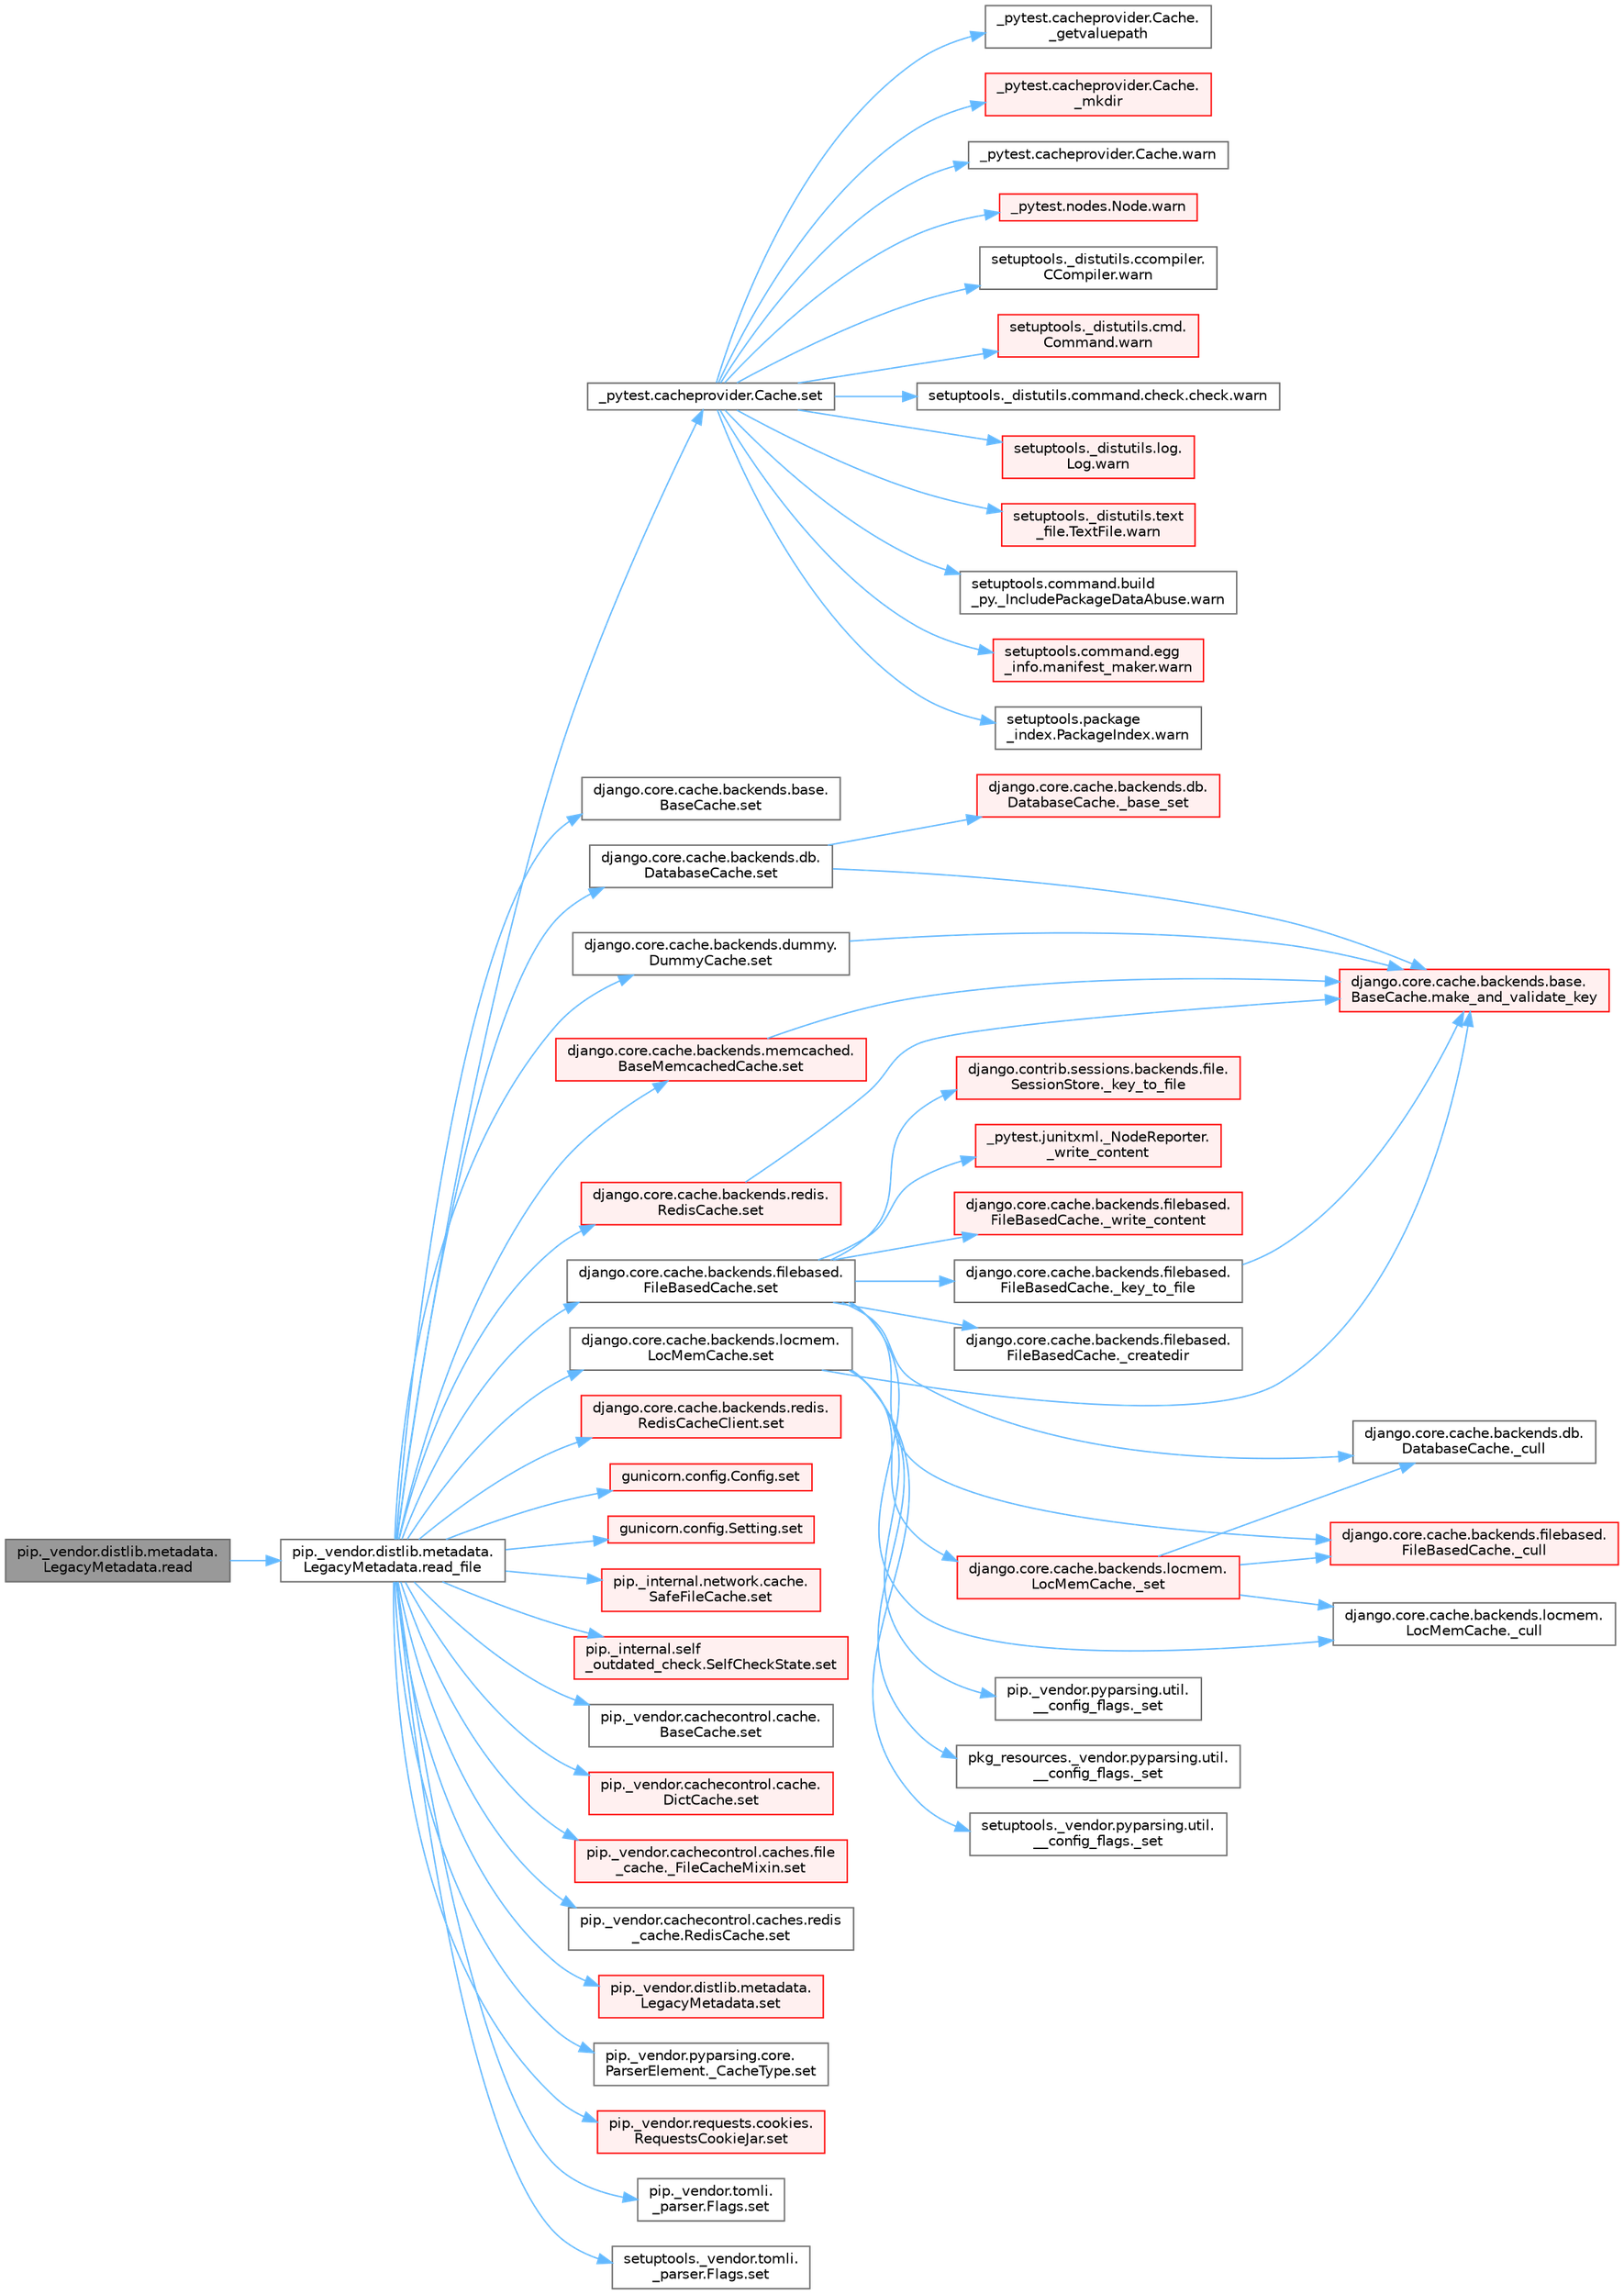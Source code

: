 digraph "pip._vendor.distlib.metadata.LegacyMetadata.read"
{
 // LATEX_PDF_SIZE
  bgcolor="transparent";
  edge [fontname=Helvetica,fontsize=10,labelfontname=Helvetica,labelfontsize=10];
  node [fontname=Helvetica,fontsize=10,shape=box,height=0.2,width=0.4];
  rankdir="LR";
  Node1 [id="Node000001",label="pip._vendor.distlib.metadata.\lLegacyMetadata.read",height=0.2,width=0.4,color="gray40", fillcolor="grey60", style="filled", fontcolor="black",tooltip=" "];
  Node1 -> Node2 [id="edge1_Node000001_Node000002",color="steelblue1",style="solid",tooltip=" "];
  Node2 [id="Node000002",label="pip._vendor.distlib.metadata.\lLegacyMetadata.read_file",height=0.2,width=0.4,color="grey40", fillcolor="white", style="filled",URL="$classpip_1_1__vendor_1_1distlib_1_1metadata_1_1_legacy_metadata.html#ab45a644b4204b8e049a9584d0be7193e",tooltip=" "];
  Node2 -> Node3 [id="edge2_Node000002_Node000003",color="steelblue1",style="solid",tooltip=" "];
  Node3 [id="Node000003",label="_pytest.cacheprovider.Cache.set",height=0.2,width=0.4,color="grey40", fillcolor="white", style="filled",URL="$class__pytest_1_1cacheprovider_1_1_cache.html#a4eb62533f65d7495fe5afb7a3f9bd540",tooltip=" "];
  Node3 -> Node4 [id="edge3_Node000003_Node000004",color="steelblue1",style="solid",tooltip=" "];
  Node4 [id="Node000004",label="_pytest.cacheprovider.Cache.\l_getvaluepath",height=0.2,width=0.4,color="grey40", fillcolor="white", style="filled",URL="$class__pytest_1_1cacheprovider_1_1_cache.html#aca5b00596e035a1b2ac1f388cd4a4a29",tooltip=" "];
  Node3 -> Node5 [id="edge4_Node000003_Node000005",color="steelblue1",style="solid",tooltip=" "];
  Node5 [id="Node000005",label="_pytest.cacheprovider.Cache.\l_mkdir",height=0.2,width=0.4,color="red", fillcolor="#FFF0F0", style="filled",URL="$class__pytest_1_1cacheprovider_1_1_cache.html#a31eb305d7d729d8b0bcfced31b966b3d",tooltip=" "];
  Node3 -> Node7 [id="edge5_Node000003_Node000007",color="steelblue1",style="solid",tooltip=" "];
  Node7 [id="Node000007",label="_pytest.cacheprovider.Cache.warn",height=0.2,width=0.4,color="grey40", fillcolor="white", style="filled",URL="$class__pytest_1_1cacheprovider_1_1_cache.html#a59056dfff8733ba939dfd3caf3bb00da",tooltip=" "];
  Node3 -> Node8 [id="edge6_Node000003_Node000008",color="steelblue1",style="solid",tooltip=" "];
  Node8 [id="Node000008",label="_pytest.nodes.Node.warn",height=0.2,width=0.4,color="red", fillcolor="#FFF0F0", style="filled",URL="$class__pytest_1_1nodes_1_1_node.html#a5d6333688a90229efb19e6f63b7b0746",tooltip=" "];
  Node3 -> Node10 [id="edge7_Node000003_Node000010",color="steelblue1",style="solid",tooltip=" "];
  Node10 [id="Node000010",label="setuptools._distutils.ccompiler.\lCCompiler.warn",height=0.2,width=0.4,color="grey40", fillcolor="white", style="filled",URL="$classsetuptools_1_1__distutils_1_1ccompiler_1_1_c_compiler.html#aa4c042a5eb67090857a45c4c044f8459",tooltip=" "];
  Node3 -> Node11 [id="edge8_Node000003_Node000011",color="steelblue1",style="solid",tooltip=" "];
  Node11 [id="Node000011",label="setuptools._distutils.cmd.\lCommand.warn",height=0.2,width=0.4,color="red", fillcolor="#FFF0F0", style="filled",URL="$classsetuptools_1_1__distutils_1_1cmd_1_1_command.html#af431bbcd05b47396a4a55e5922c8445f",tooltip=" "];
  Node3 -> Node14 [id="edge9_Node000003_Node000014",color="steelblue1",style="solid",tooltip=" "];
  Node14 [id="Node000014",label="setuptools._distutils.command.check.check.warn",height=0.2,width=0.4,color="grey40", fillcolor="white", style="filled",URL="$classsetuptools_1_1__distutils_1_1command_1_1check_1_1check.html#a7bc88f730622998fe245e294139d1eaa",tooltip=" "];
  Node3 -> Node15 [id="edge10_Node000003_Node000015",color="steelblue1",style="solid",tooltip=" "];
  Node15 [id="Node000015",label="setuptools._distutils.log.\lLog.warn",height=0.2,width=0.4,color="red", fillcolor="#FFF0F0", style="filled",URL="$classsetuptools_1_1__distutils_1_1log_1_1_log.html#a4862cf2d8dd78b9dce7ffb040c2a1aa7",tooltip=" "];
  Node3 -> Node18 [id="edge11_Node000003_Node000018",color="steelblue1",style="solid",tooltip=" "];
  Node18 [id="Node000018",label="setuptools._distutils.text\l_file.TextFile.warn",height=0.2,width=0.4,color="red", fillcolor="#FFF0F0", style="filled",URL="$classsetuptools_1_1__distutils_1_1text__file_1_1_text_file.html#ab97caf0fc8dbcc16f777bd99180a63ad",tooltip=" "];
  Node3 -> Node3944 [id="edge12_Node000003_Node003944",color="steelblue1",style="solid",tooltip=" "];
  Node3944 [id="Node003944",label="setuptools.command.build\l_py._IncludePackageDataAbuse.warn",height=0.2,width=0.4,color="grey40", fillcolor="white", style="filled",URL="$classsetuptools_1_1command_1_1build__py_1_1___include_package_data_abuse.html#ad4a7f921ff2f93b6129e23fbfdb3a697",tooltip=" "];
  Node3 -> Node3945 [id="edge13_Node000003_Node003945",color="steelblue1",style="solid",tooltip=" "];
  Node3945 [id="Node003945",label="setuptools.command.egg\l_info.manifest_maker.warn",height=0.2,width=0.4,color="red", fillcolor="#FFF0F0", style="filled",URL="$classsetuptools_1_1command_1_1egg__info_1_1manifest__maker.html#a1aa507c687db71e0210b2520d8e7d3c2",tooltip=" "];
  Node3 -> Node3947 [id="edge14_Node000003_Node003947",color="steelblue1",style="solid",tooltip=" "];
  Node3947 [id="Node003947",label="setuptools.package\l_index.PackageIndex.warn",height=0.2,width=0.4,color="grey40", fillcolor="white", style="filled",URL="$classsetuptools_1_1package__index_1_1_package_index.html#afcea3240133b78667f88e7155ea310d1",tooltip=" "];
  Node2 -> Node2446 [id="edge15_Node000002_Node002446",color="steelblue1",style="solid",tooltip=" "];
  Node2446 [id="Node002446",label="django.core.cache.backends.base.\lBaseCache.set",height=0.2,width=0.4,color="grey40", fillcolor="white", style="filled",URL="$classdjango_1_1core_1_1cache_1_1backends_1_1base_1_1_base_cache.html#a4b0043ba43a5d75fb2854947f6e8736c",tooltip=" "];
  Node2 -> Node2447 [id="edge16_Node000002_Node002447",color="steelblue1",style="solid",tooltip=" "];
  Node2447 [id="Node002447",label="django.core.cache.backends.db.\lDatabaseCache.set",height=0.2,width=0.4,color="grey40", fillcolor="white", style="filled",URL="$classdjango_1_1core_1_1cache_1_1backends_1_1db_1_1_database_cache.html#af7feb1b77937214a7d9b5698e4e0bb29",tooltip=" "];
  Node2447 -> Node2431 [id="edge17_Node002447_Node002431",color="steelblue1",style="solid",tooltip=" "];
  Node2431 [id="Node002431",label="django.core.cache.backends.db.\lDatabaseCache._base_set",height=0.2,width=0.4,color="red", fillcolor="#FFF0F0", style="filled",URL="$classdjango_1_1core_1_1cache_1_1backends_1_1db_1_1_database_cache.html#a5a74e2110e88f8da063c0d32789104ab",tooltip=" "];
  Node2447 -> Node1471 [id="edge18_Node002447_Node001471",color="steelblue1",style="solid",tooltip=" "];
  Node1471 [id="Node001471",label="django.core.cache.backends.base.\lBaseCache.make_and_validate_key",height=0.2,width=0.4,color="red", fillcolor="#FFF0F0", style="filled",URL="$classdjango_1_1core_1_1cache_1_1backends_1_1base_1_1_base_cache.html#a167e3a6c65f782f011f4a0f4da30d4f5",tooltip=" "];
  Node2 -> Node2448 [id="edge19_Node000002_Node002448",color="steelblue1",style="solid",tooltip=" "];
  Node2448 [id="Node002448",label="django.core.cache.backends.dummy.\lDummyCache.set",height=0.2,width=0.4,color="grey40", fillcolor="white", style="filled",URL="$classdjango_1_1core_1_1cache_1_1backends_1_1dummy_1_1_dummy_cache.html#a60c9c882b0d1e6581511e5e9b0cf96db",tooltip=" "];
  Node2448 -> Node1471 [id="edge20_Node002448_Node001471",color="steelblue1",style="solid",tooltip=" "];
  Node2 -> Node2449 [id="edge21_Node000002_Node002449",color="steelblue1",style="solid",tooltip=" "];
  Node2449 [id="Node002449",label="django.core.cache.backends.filebased.\lFileBasedCache.set",height=0.2,width=0.4,color="grey40", fillcolor="white", style="filled",URL="$classdjango_1_1core_1_1cache_1_1backends_1_1filebased_1_1_file_based_cache.html#a7c5292a9ab120424eeaf5fe254366ca6",tooltip=" "];
  Node2449 -> Node2450 [id="edge22_Node002449_Node002450",color="steelblue1",style="solid",tooltip=" "];
  Node2450 [id="Node002450",label="django.core.cache.backends.filebased.\lFileBasedCache._createdir",height=0.2,width=0.4,color="grey40", fillcolor="white", style="filled",URL="$classdjango_1_1core_1_1cache_1_1backends_1_1filebased_1_1_file_based_cache.html#a5ec37da3ae96c451cc5c7664c9ccabe3",tooltip=" "];
  Node2449 -> Node2451 [id="edge23_Node002449_Node002451",color="steelblue1",style="solid",tooltip=" "];
  Node2451 [id="Node002451",label="django.core.cache.backends.db.\lDatabaseCache._cull",height=0.2,width=0.4,color="grey40", fillcolor="white", style="filled",URL="$classdjango_1_1core_1_1cache_1_1backends_1_1db_1_1_database_cache.html#aa15e44e5973a8fad001f46aad9b2d4e0",tooltip=" "];
  Node2449 -> Node2452 [id="edge24_Node002449_Node002452",color="steelblue1",style="solid",tooltip=" "];
  Node2452 [id="Node002452",label="django.core.cache.backends.filebased.\lFileBasedCache._cull",height=0.2,width=0.4,color="red", fillcolor="#FFF0F0", style="filled",URL="$classdjango_1_1core_1_1cache_1_1backends_1_1filebased_1_1_file_based_cache.html#a5f5e2fa59f6f2443425bdb270d4830da",tooltip=" "];
  Node2449 -> Node2454 [id="edge25_Node002449_Node002454",color="steelblue1",style="solid",tooltip=" "];
  Node2454 [id="Node002454",label="django.core.cache.backends.locmem.\lLocMemCache._cull",height=0.2,width=0.4,color="grey40", fillcolor="white", style="filled",URL="$classdjango_1_1core_1_1cache_1_1backends_1_1locmem_1_1_loc_mem_cache.html#adf2164454ea6cd90cb637564c5214357",tooltip=" "];
  Node2449 -> Node1477 [id="edge26_Node002449_Node001477",color="steelblue1",style="solid",tooltip=" "];
  Node1477 [id="Node001477",label="django.contrib.sessions.backends.file.\lSessionStore._key_to_file",height=0.2,width=0.4,color="red", fillcolor="#FFF0F0", style="filled",URL="$classdjango_1_1contrib_1_1sessions_1_1backends_1_1file_1_1_session_store.html#a88358e39efe75a4622d40b1102e67f93",tooltip=" "];
  Node2449 -> Node2442 [id="edge27_Node002449_Node002442",color="steelblue1",style="solid",tooltip=" "];
  Node2442 [id="Node002442",label="django.core.cache.backends.filebased.\lFileBasedCache._key_to_file",height=0.2,width=0.4,color="grey40", fillcolor="white", style="filled",URL="$classdjango_1_1core_1_1cache_1_1backends_1_1filebased_1_1_file_based_cache.html#a609a352ed94a630e0195ea562de545da",tooltip=" "];
  Node2442 -> Node1471 [id="edge28_Node002442_Node001471",color="steelblue1",style="solid",tooltip=" "];
  Node2449 -> Node2455 [id="edge29_Node002449_Node002455",color="steelblue1",style="solid",tooltip=" "];
  Node2455 [id="Node002455",label="_pytest.junitxml._NodeReporter.\l_write_content",height=0.2,width=0.4,color="red", fillcolor="#FFF0F0", style="filled",URL="$class__pytest_1_1junitxml_1_1___node_reporter.html#aa537797e0840b2d523cf1eb44f5c1bad",tooltip=" "];
  Node2449 -> Node2480 [id="edge30_Node002449_Node002480",color="steelblue1",style="solid",tooltip=" "];
  Node2480 [id="Node002480",label="django.core.cache.backends.filebased.\lFileBasedCache._write_content",height=0.2,width=0.4,color="red", fillcolor="#FFF0F0", style="filled",URL="$classdjango_1_1core_1_1cache_1_1backends_1_1filebased_1_1_file_based_cache.html#a86b29921d0ce2457dc0a7a6beaa6fddd",tooltip=" "];
  Node2 -> Node2481 [id="edge31_Node000002_Node002481",color="steelblue1",style="solid",tooltip=" "];
  Node2481 [id="Node002481",label="django.core.cache.backends.locmem.\lLocMemCache.set",height=0.2,width=0.4,color="grey40", fillcolor="white", style="filled",URL="$classdjango_1_1core_1_1cache_1_1backends_1_1locmem_1_1_loc_mem_cache.html#a257e45a1dc910ee163a95cabdb410e9e",tooltip=" "];
  Node2481 -> Node2482 [id="edge32_Node002481_Node002482",color="steelblue1",style="solid",tooltip=" "];
  Node2482 [id="Node002482",label="django.core.cache.backends.locmem.\lLocMemCache._set",height=0.2,width=0.4,color="red", fillcolor="#FFF0F0", style="filled",URL="$classdjango_1_1core_1_1cache_1_1backends_1_1locmem_1_1_loc_mem_cache.html#ab9cee357e6913c83895c5a3ac3690f44",tooltip=" "];
  Node2482 -> Node2451 [id="edge33_Node002482_Node002451",color="steelblue1",style="solid",tooltip=" "];
  Node2482 -> Node2452 [id="edge34_Node002482_Node002452",color="steelblue1",style="solid",tooltip=" "];
  Node2482 -> Node2454 [id="edge35_Node002482_Node002454",color="steelblue1",style="solid",tooltip=" "];
  Node2481 -> Node2483 [id="edge36_Node002481_Node002483",color="steelblue1",style="solid",tooltip=" "];
  Node2483 [id="Node002483",label="pip._vendor.pyparsing.util.\l__config_flags._set",height=0.2,width=0.4,color="grey40", fillcolor="white", style="filled",URL="$classpip_1_1__vendor_1_1pyparsing_1_1util_1_1____config__flags.html#a9a5f15bcdf50a4452a6868c2be4213c8",tooltip=" "];
  Node2481 -> Node2484 [id="edge37_Node002481_Node002484",color="steelblue1",style="solid",tooltip=" "];
  Node2484 [id="Node002484",label="pkg_resources._vendor.pyparsing.util.\l__config_flags._set",height=0.2,width=0.4,color="grey40", fillcolor="white", style="filled",URL="$classpkg__resources_1_1__vendor_1_1pyparsing_1_1util_1_1____config__flags.html#a17c6ff3fd9993ee1aa6c6d11900b60b3",tooltip=" "];
  Node2481 -> Node2485 [id="edge38_Node002481_Node002485",color="steelblue1",style="solid",tooltip=" "];
  Node2485 [id="Node002485",label="setuptools._vendor.pyparsing.util.\l__config_flags._set",height=0.2,width=0.4,color="grey40", fillcolor="white", style="filled",URL="$classsetuptools_1_1__vendor_1_1pyparsing_1_1util_1_1____config__flags.html#a14fbf249c25e5c16c8ab110b72e2fe68",tooltip=" "];
  Node2481 -> Node1471 [id="edge39_Node002481_Node001471",color="steelblue1",style="solid",tooltip=" "];
  Node2 -> Node2486 [id="edge40_Node000002_Node002486",color="steelblue1",style="solid",tooltip=" "];
  Node2486 [id="Node002486",label="django.core.cache.backends.memcached.\lBaseMemcachedCache.set",height=0.2,width=0.4,color="red", fillcolor="#FFF0F0", style="filled",URL="$classdjango_1_1core_1_1cache_1_1backends_1_1memcached_1_1_base_memcached_cache.html#a68a6d2285de9be70c8ab56944733c2c1",tooltip=" "];
  Node2486 -> Node1471 [id="edge41_Node002486_Node001471",color="steelblue1",style="solid",tooltip=" "];
  Node2 -> Node2487 [id="edge42_Node000002_Node002487",color="steelblue1",style="solid",tooltip=" "];
  Node2487 [id="Node002487",label="django.core.cache.backends.redis.\lRedisCache.set",height=0.2,width=0.4,color="red", fillcolor="#FFF0F0", style="filled",URL="$classdjango_1_1core_1_1cache_1_1backends_1_1redis_1_1_redis_cache.html#a76b6bcb5134592037c3749b97553f175",tooltip=" "];
  Node2487 -> Node1471 [id="edge43_Node002487_Node001471",color="steelblue1",style="solid",tooltip=" "];
  Node2 -> Node2488 [id="edge44_Node000002_Node002488",color="steelblue1",style="solid",tooltip=" "];
  Node2488 [id="Node002488",label="django.core.cache.backends.redis.\lRedisCacheClient.set",height=0.2,width=0.4,color="red", fillcolor="#FFF0F0", style="filled",URL="$classdjango_1_1core_1_1cache_1_1backends_1_1redis_1_1_redis_cache_client.html#a2cafaaab54553f9af5555d14eb41655b",tooltip=" "];
  Node2 -> Node2489 [id="edge45_Node000002_Node002489",color="steelblue1",style="solid",tooltip=" "];
  Node2489 [id="Node002489",label="gunicorn.config.Config.set",height=0.2,width=0.4,color="red", fillcolor="#FFF0F0", style="filled",URL="$classgunicorn_1_1config_1_1_config.html#a3f128be027e2915b7114f240157b494a",tooltip=" "];
  Node2 -> Node2490 [id="edge46_Node000002_Node002490",color="steelblue1",style="solid",tooltip=" "];
  Node2490 [id="Node002490",label="gunicorn.config.Setting.set",height=0.2,width=0.4,color="red", fillcolor="#FFF0F0", style="filled",URL="$classgunicorn_1_1config_1_1_setting.html#a4111a372045bc756ea099313acdf8356",tooltip=" "];
  Node2 -> Node2491 [id="edge47_Node000002_Node002491",color="steelblue1",style="solid",tooltip=" "];
  Node2491 [id="Node002491",label="pip._internal.network.cache.\lSafeFileCache.set",height=0.2,width=0.4,color="red", fillcolor="#FFF0F0", style="filled",URL="$classpip_1_1__internal_1_1network_1_1cache_1_1_safe_file_cache.html#a9f3b2e9f928775e5e043eb0b2fff5e7e",tooltip=" "];
  Node2 -> Node2492 [id="edge48_Node000002_Node002492",color="steelblue1",style="solid",tooltip=" "];
  Node2492 [id="Node002492",label="pip._internal.self\l_outdated_check.SelfCheckState.set",height=0.2,width=0.4,color="red", fillcolor="#FFF0F0", style="filled",URL="$classpip_1_1__internal_1_1self__outdated__check_1_1_self_check_state.html#a55c46d43fafb478c954cc8eebefa1d3d",tooltip=" "];
  Node2 -> Node2493 [id="edge49_Node000002_Node002493",color="steelblue1",style="solid",tooltip=" "];
  Node2493 [id="Node002493",label="pip._vendor.cachecontrol.cache.\lBaseCache.set",height=0.2,width=0.4,color="grey40", fillcolor="white", style="filled",URL="$classpip_1_1__vendor_1_1cachecontrol_1_1cache_1_1_base_cache.html#a106ca80629a1d69ad384fdddb00afc3d",tooltip=" "];
  Node2 -> Node2494 [id="edge50_Node000002_Node002494",color="steelblue1",style="solid",tooltip=" "];
  Node2494 [id="Node002494",label="pip._vendor.cachecontrol.cache.\lDictCache.set",height=0.2,width=0.4,color="red", fillcolor="#FFF0F0", style="filled",URL="$classpip_1_1__vendor_1_1cachecontrol_1_1cache_1_1_dict_cache.html#a8f484705307dea80cfbae29a5a724821",tooltip=" "];
  Node2 -> Node2495 [id="edge51_Node000002_Node002495",color="steelblue1",style="solid",tooltip=" "];
  Node2495 [id="Node002495",label="pip._vendor.cachecontrol.caches.file\l_cache._FileCacheMixin.set",height=0.2,width=0.4,color="red", fillcolor="#FFF0F0", style="filled",URL="$classpip_1_1__vendor_1_1cachecontrol_1_1caches_1_1file__cache_1_1___file_cache_mixin.html#ae8a7588fc5a71680756743e05deeea9b",tooltip=" "];
  Node2 -> Node2496 [id="edge52_Node000002_Node002496",color="steelblue1",style="solid",tooltip=" "];
  Node2496 [id="Node002496",label="pip._vendor.cachecontrol.caches.redis\l_cache.RedisCache.set",height=0.2,width=0.4,color="grey40", fillcolor="white", style="filled",URL="$classpip_1_1__vendor_1_1cachecontrol_1_1caches_1_1redis__cache_1_1_redis_cache.html#a89e1e6e47ef9e7ef576b3116e4239206",tooltip=" "];
  Node2 -> Node2497 [id="edge53_Node000002_Node002497",color="steelblue1",style="solid",tooltip=" "];
  Node2497 [id="Node002497",label="pip._vendor.distlib.metadata.\lLegacyMetadata.set",height=0.2,width=0.4,color="red", fillcolor="#FFF0F0", style="filled",URL="$classpip_1_1__vendor_1_1distlib_1_1metadata_1_1_legacy_metadata.html#aaac7fa10bec28aafbe0628e6631ed0c7",tooltip=" "];
  Node2 -> Node2500 [id="edge54_Node000002_Node002500",color="steelblue1",style="solid",tooltip=" "];
  Node2500 [id="Node002500",label="pip._vendor.pyparsing.core.\lParserElement._CacheType.set",height=0.2,width=0.4,color="grey40", fillcolor="white", style="filled",URL="$classpip_1_1__vendor_1_1pyparsing_1_1core_1_1_parser_element_1_1___cache_type.html#abbfa33facae0fbb4b32bf2933ff089e1",tooltip=" "];
  Node2 -> Node2501 [id="edge55_Node000002_Node002501",color="steelblue1",style="solid",tooltip=" "];
  Node2501 [id="Node002501",label="pip._vendor.requests.cookies.\lRequestsCookieJar.set",height=0.2,width=0.4,color="red", fillcolor="#FFF0F0", style="filled",URL="$classpip_1_1__vendor_1_1requests_1_1cookies_1_1_requests_cookie_jar.html#a32aa4a31d973c50479967378446e2b1e",tooltip=" "];
  Node2 -> Node2507 [id="edge56_Node000002_Node002507",color="steelblue1",style="solid",tooltip=" "];
  Node2507 [id="Node002507",label="pip._vendor.tomli.\l_parser.Flags.set",height=0.2,width=0.4,color="grey40", fillcolor="white", style="filled",URL="$classpip_1_1__vendor_1_1tomli_1_1__parser_1_1_flags.html#a6a094ceb04411c1d12f0e7a7d74eeb99",tooltip=" "];
  Node2 -> Node2508 [id="edge57_Node000002_Node002508",color="steelblue1",style="solid",tooltip=" "];
  Node2508 [id="Node002508",label="setuptools._vendor.tomli.\l_parser.Flags.set",height=0.2,width=0.4,color="grey40", fillcolor="white", style="filled",URL="$classsetuptools_1_1__vendor_1_1tomli_1_1__parser_1_1_flags.html#a47310c10f9874d6c03e16740cd9570c6",tooltip=" "];
}
